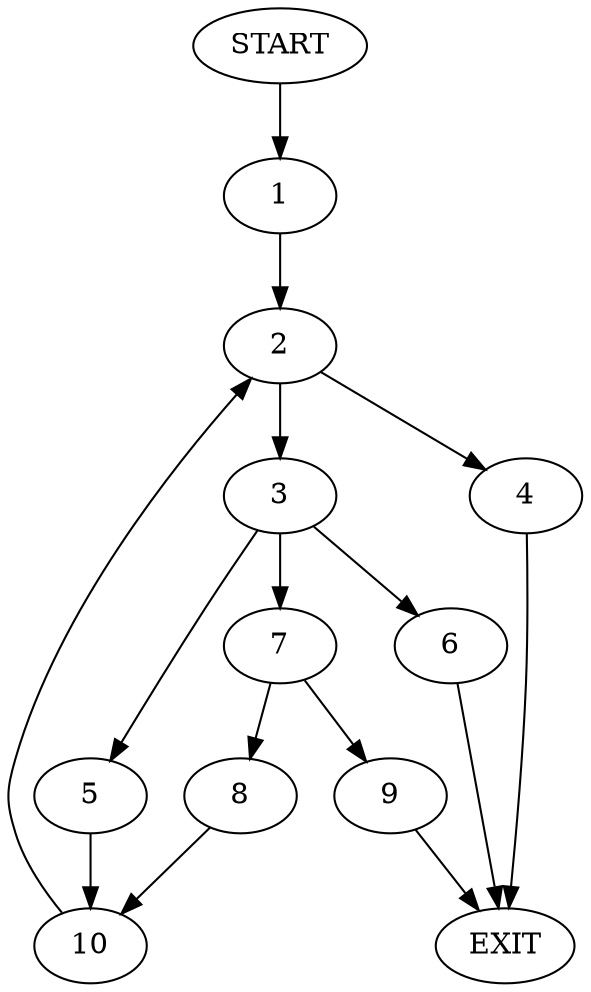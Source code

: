 digraph {
0 [label="START"]
11 [label="EXIT"]
0 -> 1
1 -> 2
2 -> 3
2 -> 4
3 -> 5
3 -> 6
3 -> 7
4 -> 11
7 -> 8
7 -> 9
6 -> 11
5 -> 10
8 -> 10
9 -> 11
10 -> 2
}
